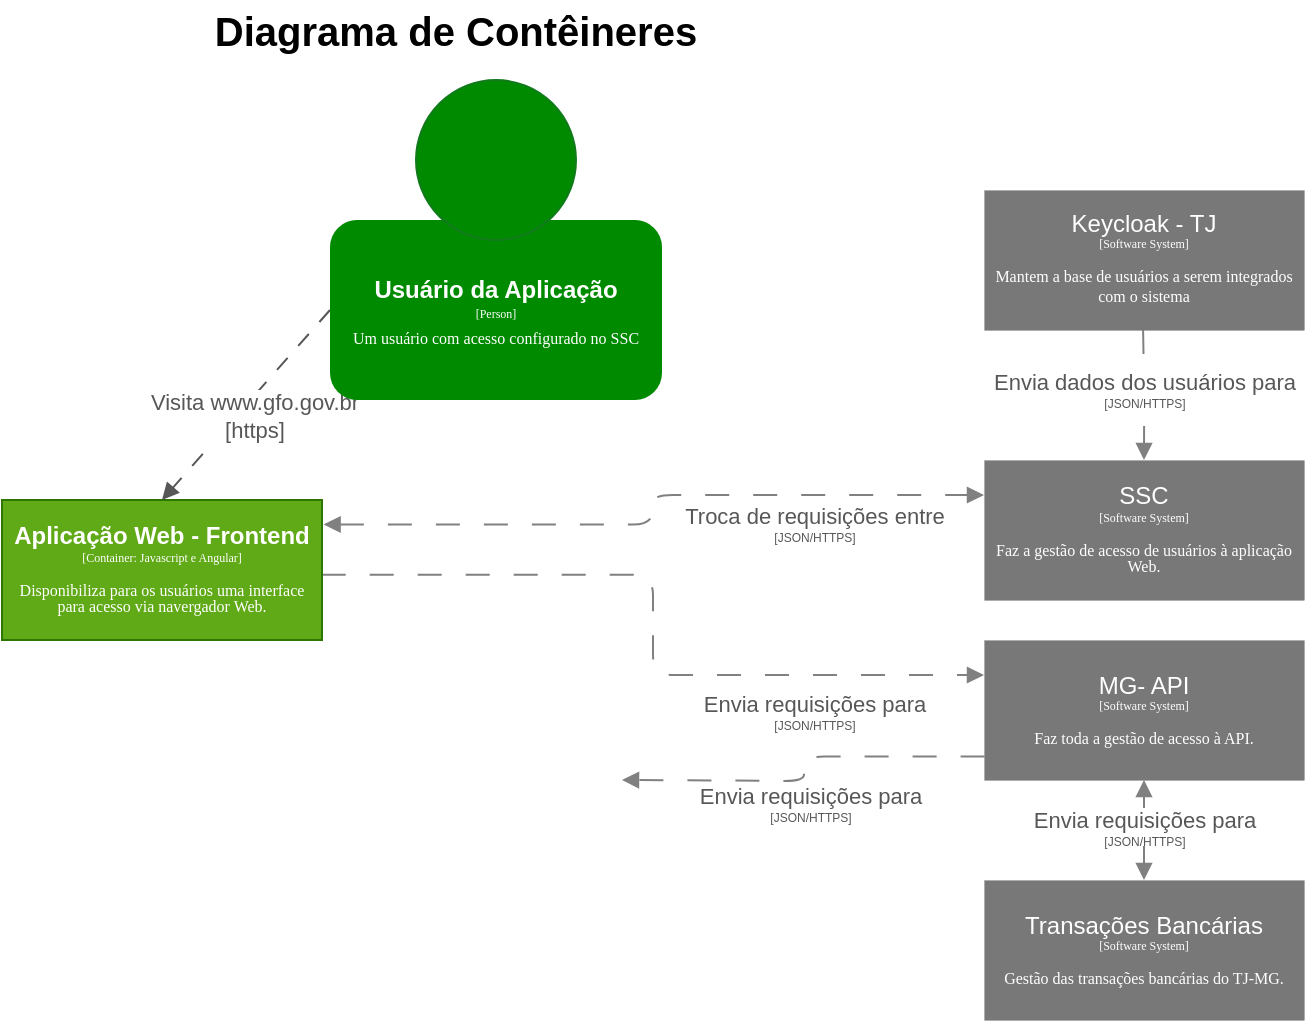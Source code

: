 <mxfile version="26.0.10">
  <diagram id="C5RBs43oDa-KdzZeNtuy" name="Page-1">
    <mxGraphModel dx="1430" dy="580" grid="1" gridSize="10" guides="1" tooltips="1" connect="1" arrows="1" fold="1" page="1" pageScale="1" pageWidth="827" pageHeight="1169" math="0" shadow="0">
      <root>
        <mxCell id="WIyWlLk6GJQsqaUBKTNV-0" />
        <mxCell id="WIyWlLk6GJQsqaUBKTNV-1" parent="WIyWlLk6GJQsqaUBKTNV-0" />
        <mxCell id="WIWx7EF0oUpYT1g42AMl-2" value="&lt;font style=&quot;font-size: 20px;&quot;&gt;&lt;b&gt;Diagrama de Contêineres&lt;/b&gt;&lt;/font&gt;" style="text;html=1;align=center;verticalAlign=middle;whiteSpace=wrap;rounded=0;" parent="WIyWlLk6GJQsqaUBKTNV-1" vertex="1">
          <mxGeometry x="238" y="20" width="330" height="30" as="geometry" />
        </mxCell>
        <mxCell id="WIWx7EF0oUpYT1g42AMl-72" value="" style="edgeStyle=orthogonalEdgeStyle;rounded=1;orthogonalLoop=1;jettySize=auto;html=1;curved=0;strokeColor=light-dark(#808080, #ededed);dashed=1;dashPattern=12 12;entryX=0;entryY=0.25;entryDx=0;entryDy=0;endArrow=block;endFill=1;exitX=0.999;exitY=0.534;exitDx=0;exitDy=0;exitPerimeter=0;" parent="WIyWlLk6GJQsqaUBKTNV-1" source="WIWx7EF0oUpYT1g42AMl-60" target="WIWx7EF0oUpYT1g42AMl-74" edge="1">
          <mxGeometry relative="1" as="geometry" />
        </mxCell>
        <mxCell id="WIWx7EF0oUpYT1g42AMl-73" value="&lt;font style=&quot;color: rgb(87, 87, 87); line-height: 50%;&quot;&gt;Envia requisições para&lt;/font&gt;&lt;div style=&quot;line-height: 50%;&quot;&gt;&lt;font style=&quot;font-size: 6px; color: rgb(87, 87, 87); line-height: 50%;&quot;&gt;[JSON/HTTPS]&lt;/font&gt;&lt;/div&gt;" style="edgeLabel;html=1;align=center;verticalAlign=middle;resizable=0;points=[];" parent="WIWx7EF0oUpYT1g42AMl-72" vertex="1" connectable="0">
          <mxGeometry x="-0.14" relative="1" as="geometry">
            <mxPoint x="80" y="113" as="offset" />
          </mxGeometry>
        </mxCell>
        <mxCell id="WIWx7EF0oUpYT1g42AMl-60" value="&lt;div style=&quot;line-height: 70%;&quot;&gt;&lt;font&gt;&lt;b&gt;Aplicação Web - Frontend&lt;/b&gt;&lt;/font&gt;&lt;div&gt;&lt;font face=&quot;Verdana&quot; style=&quot;font-size: 6px; line-height: 70%;&quot;&gt;[Container: Javascript e Angular]&lt;/font&gt;&lt;/div&gt;&lt;div&gt;&lt;font face=&quot;Verdana&quot; style=&quot;font-size: 6px; line-height: 70%;&quot;&gt;&lt;br&gt;&lt;/font&gt;&lt;/div&gt;&lt;div&gt;&lt;font face=&quot;Verdana&quot; style=&quot;line-height: 70%; font-size: 8px;&quot;&gt;Disponibiliza para os usuários uma interface para acesso via navergador Web.&lt;/font&gt;&lt;/div&gt;&lt;/div&gt;" style="rounded=0;whiteSpace=wrap;html=1;fillColor=#60a917;fontColor=#ffffff;strokeColor=#2D7600;" parent="WIyWlLk6GJQsqaUBKTNV-1" vertex="1">
          <mxGeometry x="176" y="270" width="160" height="70" as="geometry" />
        </mxCell>
        <mxCell id="WIWx7EF0oUpYT1g42AMl-66" value="&lt;div style=&quot;line-height: 70%;&quot;&gt;SSC&lt;br&gt;&lt;div&gt;&lt;font style=&quot;font-size: 6px; line-height: 70%;&quot; face=&quot;Verdana&quot;&gt;[Software System]&lt;/font&gt;&lt;/div&gt;&lt;div&gt;&lt;font style=&quot;font-size: 6px; line-height: 70%;&quot; face=&quot;Verdana&quot;&gt;&lt;br&gt;&lt;/font&gt;&lt;/div&gt;&lt;div&gt;&lt;font style=&quot;line-height: 70%; font-size: 8px;&quot; face=&quot;Verdana&quot;&gt;Faz a gestão de acesso de usuários à aplicação Web.&lt;/font&gt;&lt;/div&gt;&lt;/div&gt;" style="rounded=0;whiteSpace=wrap;html=1;fillColor=light-dark(#787878, #515151);strokeColor=#36393d;fontColor=#FFFFFF;strokeWidth=0;" parent="WIyWlLk6GJQsqaUBKTNV-1" vertex="1">
          <mxGeometry x="667" y="250" width="160" height="70" as="geometry" />
        </mxCell>
        <mxCell id="WIWx7EF0oUpYT1g42AMl-67" value="" style="endArrow=block;html=1;rounded=0;exitX=0;exitY=0.5;exitDx=0;exitDy=0;entryX=0.5;entryY=0;entryDx=0;entryDy=0;dashed=1;dashPattern=8 8;strokeColor=#575757;endFill=1;" parent="WIyWlLk6GJQsqaUBKTNV-1" source="WIWx7EF0oUpYT1g42AMl-54" target="WIWx7EF0oUpYT1g42AMl-60" edge="1">
          <mxGeometry width="50" height="50" relative="1" as="geometry">
            <mxPoint x="180" y="190" as="sourcePoint" />
            <mxPoint x="120" y="240" as="targetPoint" />
          </mxGeometry>
        </mxCell>
        <mxCell id="WIWx7EF0oUpYT1g42AMl-71" value="&lt;font style=&quot;color: rgb(87, 87, 87);&quot;&gt;Visita www.gfo.gov.br&lt;/font&gt;&lt;div&gt;&lt;font style=&quot;color: rgb(87, 87, 87);&quot;&gt;[https]&lt;/font&gt;&lt;/div&gt;" style="edgeLabel;html=1;align=center;verticalAlign=middle;resizable=0;points=[];" parent="WIWx7EF0oUpYT1g42AMl-67" vertex="1" connectable="0">
          <mxGeometry x="-0.37" relative="1" as="geometry">
            <mxPoint x="-12" y="23" as="offset" />
          </mxGeometry>
        </mxCell>
        <mxCell id="WIWx7EF0oUpYT1g42AMl-69" value="" style="group" parent="WIyWlLk6GJQsqaUBKTNV-1" vertex="1" connectable="0">
          <mxGeometry x="340" y="60" width="166" height="160" as="geometry" />
        </mxCell>
        <mxCell id="WIWx7EF0oUpYT1g42AMl-54" value="&lt;font style=&quot;line-height: 40%;&quot; face=&quot;Helvetica&quot;&gt;&lt;b&gt;&lt;font&gt;Usuário da Aplicação&lt;/font&gt;&lt;/b&gt;&lt;/font&gt;&lt;div style=&quot;line-height: 40%;&quot;&gt;&lt;font style=&quot;font-family: Verdana; font-size: 6px; line-height: 40%;&quot;&gt;[Person]&lt;/font&gt;&lt;/div&gt;&lt;div style=&quot;line-height: 40%;&quot;&gt;&lt;font face=&quot;Verdana&quot;&gt;&lt;span style=&quot;font-size: 6px;&quot;&gt;&lt;br&gt;&lt;/span&gt;&lt;/font&gt;&lt;div style=&quot;line-height: 60%;&quot;&gt;&lt;font style=&quot;font-size: 8px; line-height: 60%;&quot; face=&quot;Verdana&quot;&gt;Um usuário com acesso configurado no SSC&lt;/font&gt;&lt;/div&gt;&lt;/div&gt;" style="rounded=1;whiteSpace=wrap;html=1;fillColor=#008a00;strokeColor=none;fontColor=#ffffff;" parent="WIWx7EF0oUpYT1g42AMl-69" vertex="1">
          <mxGeometry y="70" width="166" height="90" as="geometry" />
        </mxCell>
        <mxCell id="WIWx7EF0oUpYT1g42AMl-55" value="" style="ellipse;whiteSpace=wrap;html=1;aspect=fixed;fillColor=#008a00;fontColor=#ffffff;strokeColor=light-dark(#127A1D,#EDEDED);" parent="WIWx7EF0oUpYT1g42AMl-69" vertex="1">
          <mxGeometry x="43" width="80" height="80" as="geometry" />
        </mxCell>
        <mxCell id="WIWx7EF0oUpYT1g42AMl-74" value="&lt;div style=&quot;line-height: 70%;&quot;&gt;&lt;div&gt;&lt;font style=&quot;line-height: 70%;&quot;&gt;MG- API&lt;/font&gt;&lt;/div&gt;&lt;div&gt;&lt;font style=&quot;font-size: 6px; line-height: 70%;&quot; face=&quot;Verdana&quot;&gt;[Software System]&lt;/font&gt;&lt;/div&gt;&lt;div&gt;&lt;font style=&quot;font-size: 6px; line-height: 70%;&quot; face=&quot;Verdana&quot;&gt;&lt;br&gt;&lt;/font&gt;&lt;/div&gt;&lt;div&gt;&lt;font style=&quot;line-height: 70%; font-size: 8px;&quot; face=&quot;Verdana&quot;&gt;Faz toda a gestão de acesso à API.&lt;/font&gt;&lt;/div&gt;&lt;/div&gt;" style="rounded=0;whiteSpace=wrap;html=1;fillColor=light-dark(#787878, #515151);strokeColor=#36393d;fontColor=#FFFFFF;strokeWidth=0;" parent="WIyWlLk6GJQsqaUBKTNV-1" vertex="1">
          <mxGeometry x="667" y="340" width="160" height="70" as="geometry" />
        </mxCell>
        <mxCell id="WIWx7EF0oUpYT1g42AMl-75" value="&lt;div style=&quot;line-height: 70%;&quot;&gt;&lt;div&gt;&lt;font style=&quot;line-height: 70%;&quot;&gt;Transações Bancárias&lt;/font&gt;&lt;/div&gt;&lt;div&gt;&lt;font style=&quot;font-size: 6px; line-height: 70%;&quot; face=&quot;Verdana&quot;&gt;[Software System]&lt;/font&gt;&lt;/div&gt;&lt;div&gt;&lt;font style=&quot;font-size: 6px; line-height: 70%;&quot; face=&quot;Verdana&quot;&gt;&lt;br&gt;&lt;/font&gt;&lt;/div&gt;&lt;div&gt;&lt;font style=&quot;line-height: 70%; font-size: 8px;&quot; face=&quot;Verdana&quot;&gt;Gestão das transações bancárias do TJ-MG.&lt;/font&gt;&lt;/div&gt;&lt;/div&gt;" style="rounded=0;whiteSpace=wrap;html=1;fillColor=light-dark(#787878, #515151);strokeColor=#36393d;fontColor=#FFFFFF;strokeWidth=0;" parent="WIyWlLk6GJQsqaUBKTNV-1" vertex="1">
          <mxGeometry x="667" y="460" width="160" height="70" as="geometry" />
        </mxCell>
        <mxCell id="WIWx7EF0oUpYT1g42AMl-76" value="" style="edgeStyle=orthogonalEdgeStyle;rounded=1;orthogonalLoop=1;jettySize=auto;html=1;curved=0;strokeColor=light-dark(#808080, #ededed);dashed=1;dashPattern=12 12;entryX=1;entryY=0.5;entryDx=0;entryDy=0;exitX=0.002;exitY=0.832;exitDx=0;exitDy=0;endArrow=block;endFill=1;exitPerimeter=0;" parent="WIyWlLk6GJQsqaUBKTNV-1" source="WIWx7EF0oUpYT1g42AMl-74" edge="1">
          <mxGeometry relative="1" as="geometry">
            <mxPoint x="667" y="427.5" as="sourcePoint" />
            <mxPoint x="486" y="410" as="targetPoint" />
          </mxGeometry>
        </mxCell>
        <mxCell id="WIWx7EF0oUpYT1g42AMl-77" value="&lt;font style=&quot;color: rgb(87, 87, 87); line-height: 50%;&quot;&gt;Envia requisições para&lt;/font&gt;&lt;div style=&quot;line-height: 50%;&quot;&gt;&lt;font style=&quot;font-size: 6px; color: rgb(87, 87, 87); line-height: 50%;&quot;&gt;[JSON/HTTPS]&lt;/font&gt;&lt;/div&gt;" style="edgeLabel;html=1;align=center;verticalAlign=middle;resizable=0;points=[];" parent="WIWx7EF0oUpYT1g42AMl-76" vertex="1" connectable="0">
          <mxGeometry x="-0.14" relative="1" as="geometry">
            <mxPoint x="-2" y="-23" as="offset" />
          </mxGeometry>
        </mxCell>
        <mxCell id="WIWx7EF0oUpYT1g42AMl-78" value="" style="edgeStyle=orthogonalEdgeStyle;rounded=1;orthogonalLoop=1;jettySize=auto;html=1;curved=0;strokeColor=light-dark(#808080, #ededed);dashed=1;dashPattern=12 12;entryX=0.5;entryY=0;entryDx=0;entryDy=0;exitX=0.5;exitY=1;exitDx=0;exitDy=0;endArrow=block;endFill=1;startArrow=block;startFill=1;" parent="WIyWlLk6GJQsqaUBKTNV-1" source="WIWx7EF0oUpYT1g42AMl-74" target="WIWx7EF0oUpYT1g42AMl-75" edge="1">
          <mxGeometry relative="1" as="geometry">
            <mxPoint x="597" y="592" as="sourcePoint" />
            <mxPoint x="291" y="594" as="targetPoint" />
          </mxGeometry>
        </mxCell>
        <mxCell id="WIWx7EF0oUpYT1g42AMl-79" value="&lt;font style=&quot;color: rgb(87, 87, 87); line-height: 50%;&quot;&gt;Envia requisições para&lt;/font&gt;&lt;div style=&quot;line-height: 50%;&quot;&gt;&lt;font style=&quot;font-size: 6px; color: rgb(87, 87, 87); line-height: 50%;&quot;&gt;[JSON/HTTPS]&lt;/font&gt;&lt;/div&gt;" style="edgeLabel;html=1;align=center;verticalAlign=middle;resizable=0;points=[];" parent="WIWx7EF0oUpYT1g42AMl-78" vertex="1" connectable="0">
          <mxGeometry x="-0.14" relative="1" as="geometry">
            <mxPoint y="1" as="offset" />
          </mxGeometry>
        </mxCell>
        <mxCell id="WIWx7EF0oUpYT1g42AMl-83" value="" style="edgeStyle=orthogonalEdgeStyle;rounded=1;orthogonalLoop=1;jettySize=auto;html=1;curved=0;strokeColor=light-dark(#808080, #ededed);dashed=1;dashPattern=12 12;entryX=0;entryY=0.25;entryDx=0;entryDy=0;exitX=1.005;exitY=0.175;exitDx=0;exitDy=0;endArrow=block;endFill=1;startArrow=block;startFill=1;exitPerimeter=0;" parent="WIyWlLk6GJQsqaUBKTNV-1" source="WIWx7EF0oUpYT1g42AMl-60" target="WIWx7EF0oUpYT1g42AMl-66" edge="1">
          <mxGeometry relative="1" as="geometry">
            <mxPoint x="640" y="130" as="sourcePoint" />
            <mxPoint x="640" y="260" as="targetPoint" />
          </mxGeometry>
        </mxCell>
        <mxCell id="WIWx7EF0oUpYT1g42AMl-84" value="&lt;font style=&quot;color: rgb(87, 87, 87); line-height: 50%;&quot;&gt;Troca de requisições entre&lt;/font&gt;&lt;div style=&quot;line-height: 50%;&quot;&gt;&lt;font style=&quot;font-size: 6px; color: rgb(87, 87, 87); line-height: 50%;&quot;&gt;[JSON/HTTPS]&lt;/font&gt;&lt;/div&gt;" style="edgeLabel;html=1;align=center;verticalAlign=middle;resizable=0;points=[];" parent="WIWx7EF0oUpYT1g42AMl-83" vertex="1" connectable="0">
          <mxGeometry x="-0.14" relative="1" as="geometry">
            <mxPoint x="96" y="-2" as="offset" />
          </mxGeometry>
        </mxCell>
        <mxCell id="WIWx7EF0oUpYT1g42AMl-86" value="&lt;div style=&quot;line-height: 70%;&quot;&gt;Keycloak - TJ&lt;br&gt;&lt;div&gt;&lt;font style=&quot;font-size: 6px; line-height: 70%;&quot; face=&quot;Verdana&quot;&gt;[Software System]&lt;/font&gt;&lt;/div&gt;&lt;div&gt;&lt;font style=&quot;font-size: 6px; line-height: 70%;&quot; face=&quot;Verdana&quot;&gt;&lt;br&gt;&lt;/font&gt;&lt;/div&gt;&lt;div&gt;&lt;font face=&quot;Verdana&quot;&gt;&lt;span style=&quot;font-size: 8px;&quot;&gt;Mantem a base de usuários a serem integrados com o sistema&lt;/span&gt;&lt;/font&gt;&lt;/div&gt;&lt;/div&gt;" style="rounded=0;whiteSpace=wrap;html=1;fillColor=light-dark(#787878, #515151);strokeColor=#36393d;fontColor=#FFFFFF;strokeWidth=0;" parent="WIyWlLk6GJQsqaUBKTNV-1" vertex="1">
          <mxGeometry x="667" y="115" width="160" height="70" as="geometry" />
        </mxCell>
        <mxCell id="WIWx7EF0oUpYT1g42AMl-87" value="" style="edgeStyle=orthogonalEdgeStyle;rounded=1;orthogonalLoop=1;jettySize=auto;html=1;curved=0;strokeColor=light-dark(#808080, #ededed);dashed=1;dashPattern=12 12;exitX=0.5;exitY=1;exitDx=0;exitDy=0;endArrow=block;endFill=1;startArrow=none;startFill=0;entryX=0.5;entryY=0;entryDx=0;entryDy=0;" parent="WIyWlLk6GJQsqaUBKTNV-1" target="WIWx7EF0oUpYT1g42AMl-66" edge="1">
          <mxGeometry relative="1" as="geometry">
            <mxPoint x="746.55" y="185" as="sourcePoint" />
            <mxPoint x="747" y="240" as="targetPoint" />
          </mxGeometry>
        </mxCell>
        <mxCell id="WIWx7EF0oUpYT1g42AMl-88" value="&lt;font style=&quot;color: rgb(87, 87, 87); line-height: 50%;&quot;&gt;Envia dados dos usuários para&lt;/font&gt;&lt;div style=&quot;line-height: 50%;&quot;&gt;&lt;font style=&quot;font-size: 6px; color: rgb(87, 87, 87); line-height: 50%;&quot;&gt;[JSON/HTTPS]&lt;/font&gt;&lt;/div&gt;" style="edgeLabel;html=1;align=center;verticalAlign=middle;resizable=0;points=[];" parent="WIWx7EF0oUpYT1g42AMl-87" vertex="1" connectable="0">
          <mxGeometry x="-0.14" relative="1" as="geometry">
            <mxPoint y="1" as="offset" />
          </mxGeometry>
        </mxCell>
      </root>
    </mxGraphModel>
  </diagram>
</mxfile>
